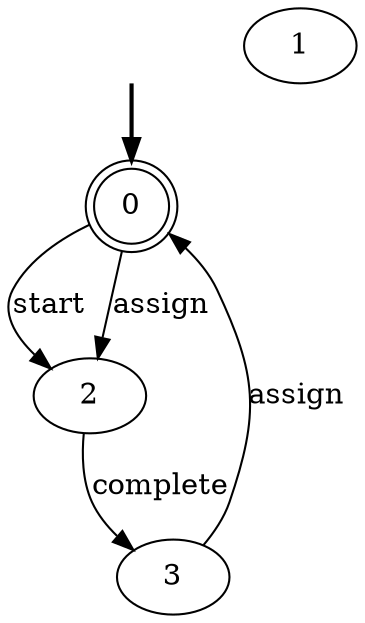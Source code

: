 digraph {
	fake0 [style=invisible]
	0 [root=true] [shape=doublecircle]
	1
	2
	3
	fake0 -> 0 [style=bold]
	0 -> 2 [label=start]
	2 -> 3 [label=complete]
	3 -> 0 [label=assign]
	0 -> 2 [label=assign]
}